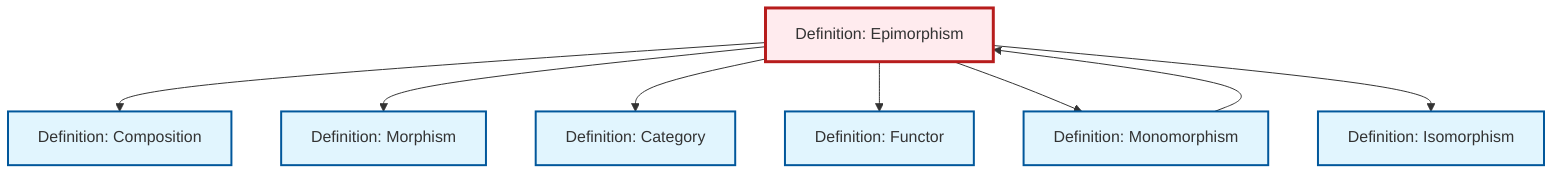 graph TD
    classDef definition fill:#e1f5fe,stroke:#01579b,stroke-width:2px
    classDef theorem fill:#f3e5f5,stroke:#4a148c,stroke-width:2px
    classDef axiom fill:#fff3e0,stroke:#e65100,stroke-width:2px
    classDef example fill:#e8f5e9,stroke:#1b5e20,stroke-width:2px
    classDef current fill:#ffebee,stroke:#b71c1c,stroke-width:3px
    def-epimorphism["Definition: Epimorphism"]:::definition
    def-composition["Definition: Composition"]:::definition
    def-category["Definition: Category"]:::definition
    def-morphism["Definition: Morphism"]:::definition
    def-monomorphism["Definition: Monomorphism"]:::definition
    def-functor["Definition: Functor"]:::definition
    def-isomorphism["Definition: Isomorphism"]:::definition
    def-monomorphism --> def-epimorphism
    def-epimorphism --> def-composition
    def-epimorphism --> def-morphism
    def-epimorphism --> def-category
    def-epimorphism --> def-functor
    def-epimorphism --> def-monomorphism
    def-epimorphism --> def-isomorphism
    class def-epimorphism current